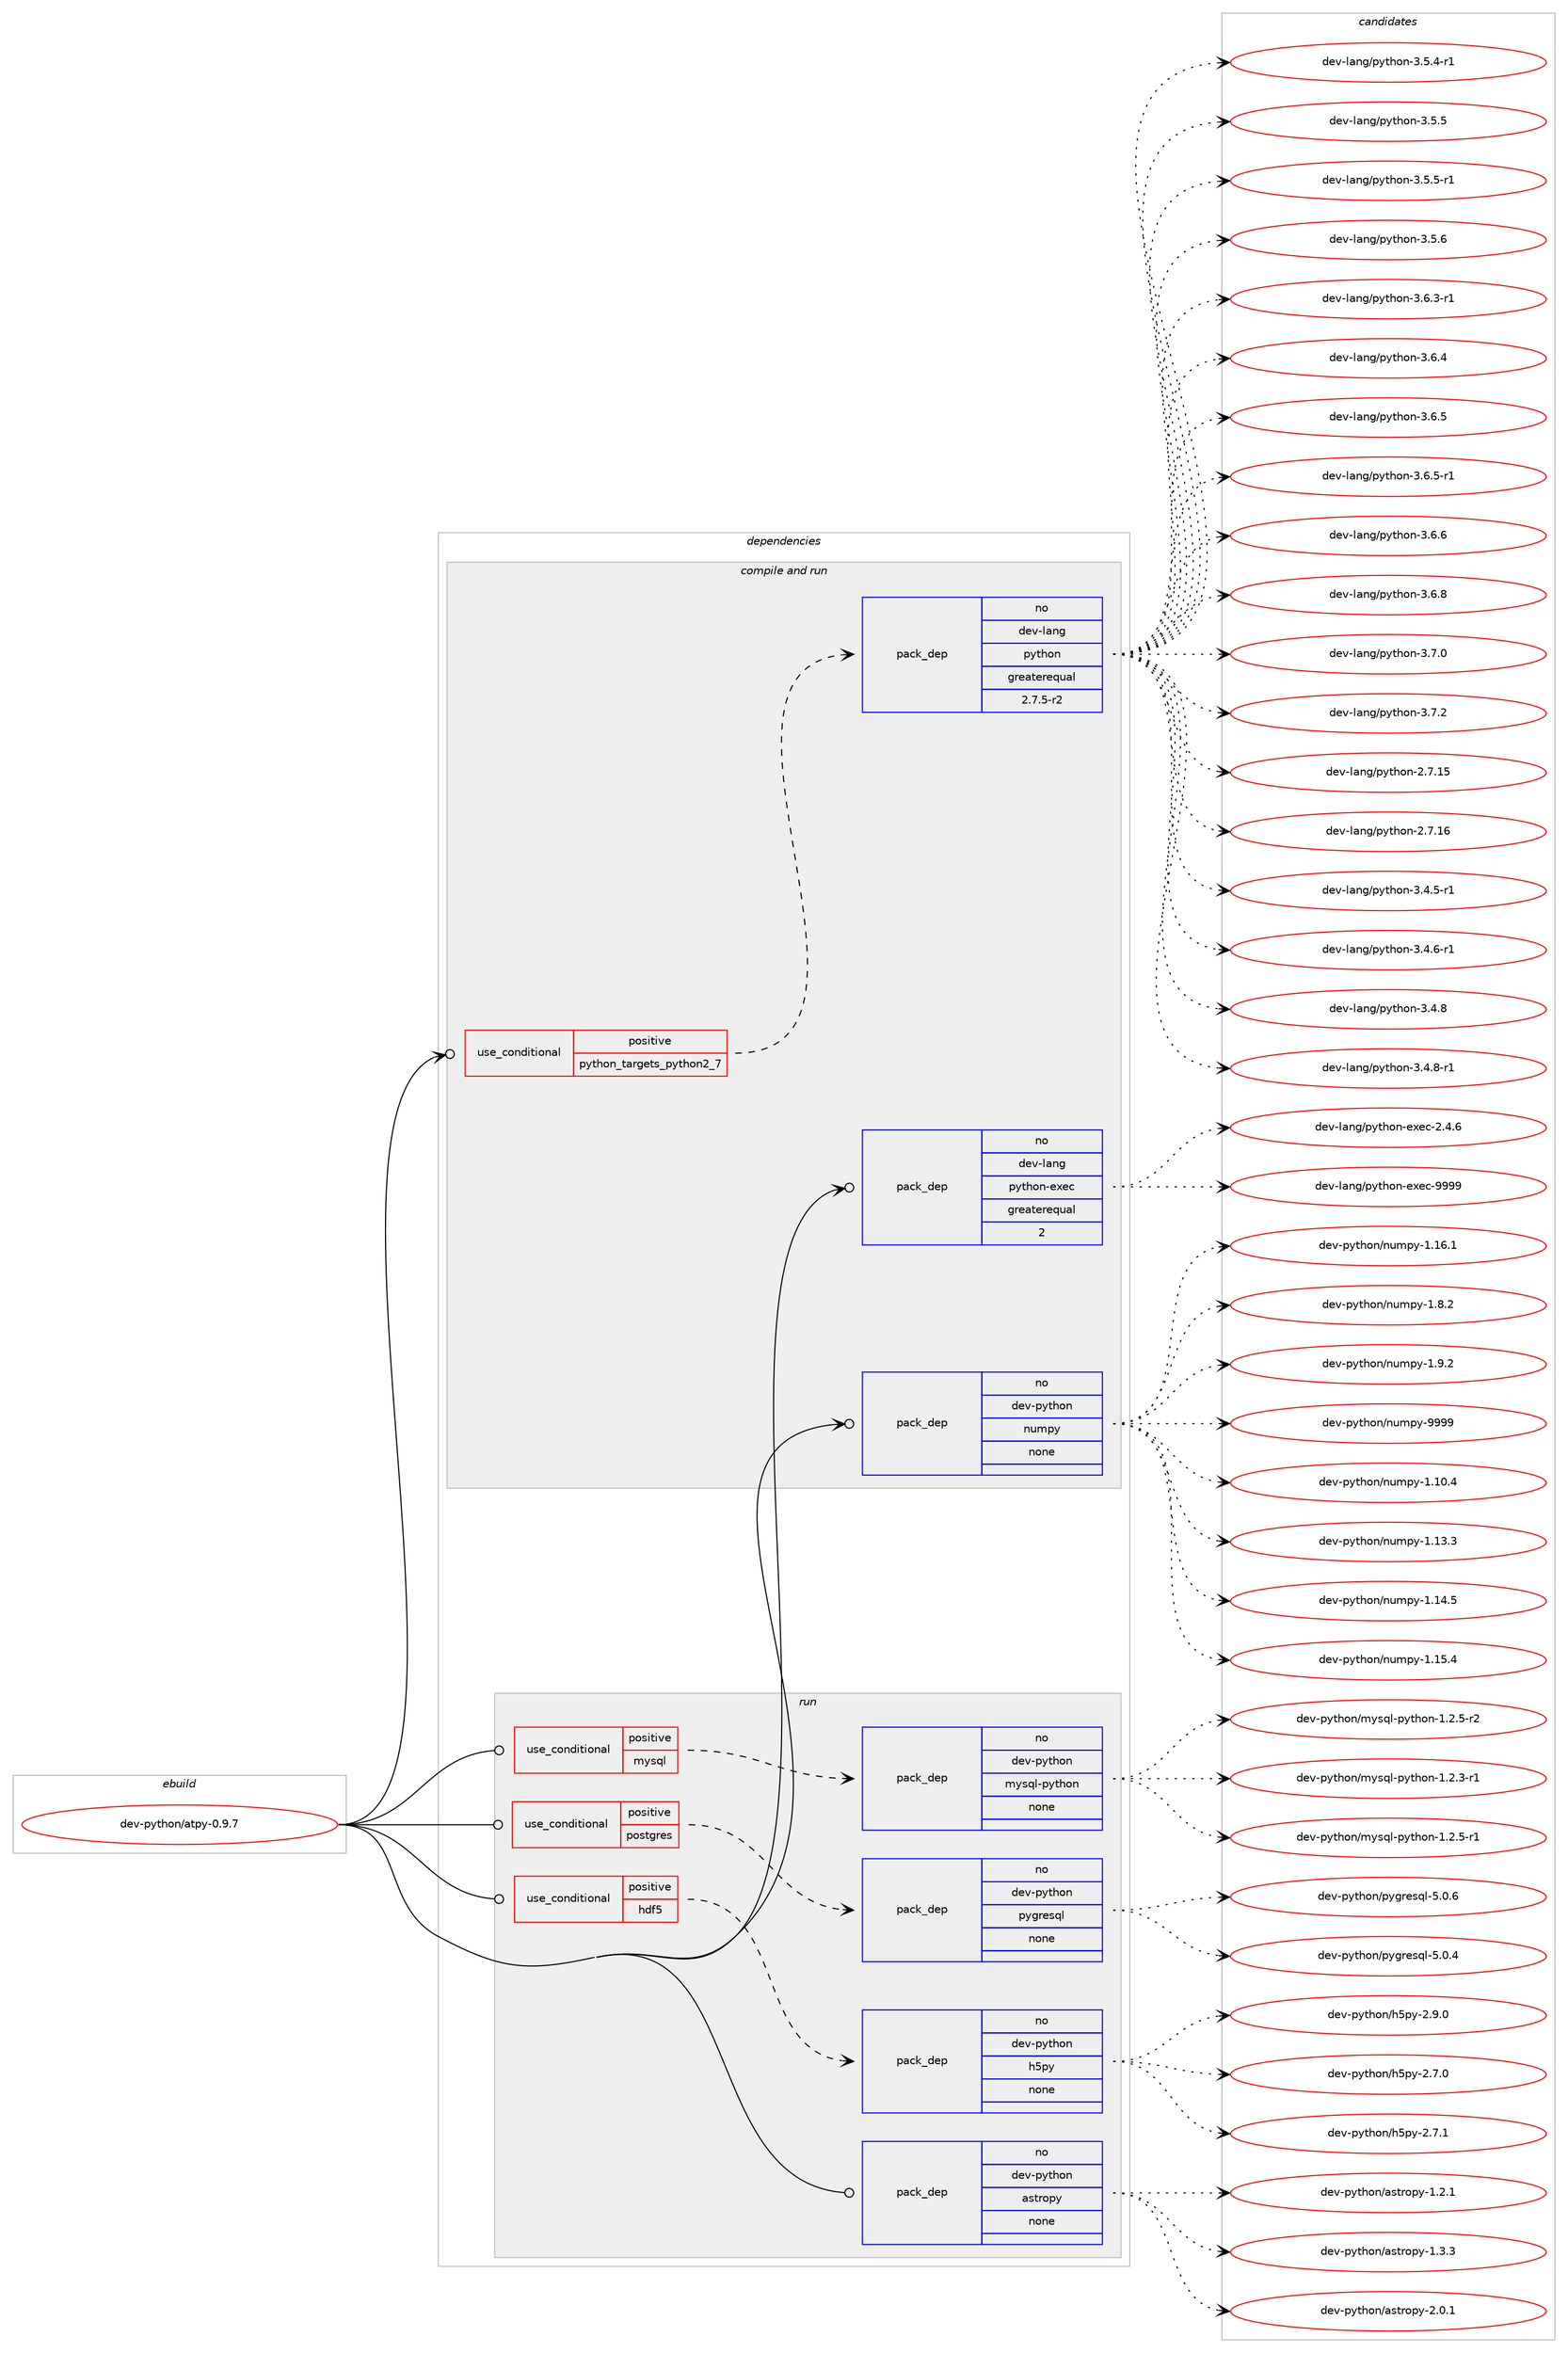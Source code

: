 digraph prolog {

# *************
# Graph options
# *************

newrank=true;
concentrate=true;
compound=true;
graph [rankdir=LR,fontname=Helvetica,fontsize=10,ranksep=1.5];#, ranksep=2.5, nodesep=0.2];
edge  [arrowhead=vee];
node  [fontname=Helvetica,fontsize=10];

# **********
# The ebuild
# **********

subgraph cluster_leftcol {
color=gray;
rank=same;
label=<<i>ebuild</i>>;
id [label="dev-python/atpy-0.9.7", color=red, width=4, href="../dev-python/atpy-0.9.7.svg"];
}

# ****************
# The dependencies
# ****************

subgraph cluster_midcol {
color=gray;
label=<<i>dependencies</i>>;
subgraph cluster_compile {
fillcolor="#eeeeee";
style=filled;
label=<<i>compile</i>>;
}
subgraph cluster_compileandrun {
fillcolor="#eeeeee";
style=filled;
label=<<i>compile and run</i>>;
subgraph cond371180 {
dependency1399522 [label=<<TABLE BORDER="0" CELLBORDER="1" CELLSPACING="0" CELLPADDING="4"><TR><TD ROWSPAN="3" CELLPADDING="10">use_conditional</TD></TR><TR><TD>positive</TD></TR><TR><TD>python_targets_python2_7</TD></TR></TABLE>>, shape=none, color=red];
subgraph pack1005117 {
dependency1399523 [label=<<TABLE BORDER="0" CELLBORDER="1" CELLSPACING="0" CELLPADDING="4" WIDTH="220"><TR><TD ROWSPAN="6" CELLPADDING="30">pack_dep</TD></TR><TR><TD WIDTH="110">no</TD></TR><TR><TD>dev-lang</TD></TR><TR><TD>python</TD></TR><TR><TD>greaterequal</TD></TR><TR><TD>2.7.5-r2</TD></TR></TABLE>>, shape=none, color=blue];
}
dependency1399522:e -> dependency1399523:w [weight=20,style="dashed",arrowhead="vee"];
}
id:e -> dependency1399522:w [weight=20,style="solid",arrowhead="odotvee"];
subgraph pack1005118 {
dependency1399524 [label=<<TABLE BORDER="0" CELLBORDER="1" CELLSPACING="0" CELLPADDING="4" WIDTH="220"><TR><TD ROWSPAN="6" CELLPADDING="30">pack_dep</TD></TR><TR><TD WIDTH="110">no</TD></TR><TR><TD>dev-lang</TD></TR><TR><TD>python-exec</TD></TR><TR><TD>greaterequal</TD></TR><TR><TD>2</TD></TR></TABLE>>, shape=none, color=blue];
}
id:e -> dependency1399524:w [weight=20,style="solid",arrowhead="odotvee"];
subgraph pack1005119 {
dependency1399525 [label=<<TABLE BORDER="0" CELLBORDER="1" CELLSPACING="0" CELLPADDING="4" WIDTH="220"><TR><TD ROWSPAN="6" CELLPADDING="30">pack_dep</TD></TR><TR><TD WIDTH="110">no</TD></TR><TR><TD>dev-python</TD></TR><TR><TD>numpy</TD></TR><TR><TD>none</TD></TR><TR><TD></TD></TR></TABLE>>, shape=none, color=blue];
}
id:e -> dependency1399525:w [weight=20,style="solid",arrowhead="odotvee"];
}
subgraph cluster_run {
fillcolor="#eeeeee";
style=filled;
label=<<i>run</i>>;
subgraph cond371181 {
dependency1399526 [label=<<TABLE BORDER="0" CELLBORDER="1" CELLSPACING="0" CELLPADDING="4"><TR><TD ROWSPAN="3" CELLPADDING="10">use_conditional</TD></TR><TR><TD>positive</TD></TR><TR><TD>hdf5</TD></TR></TABLE>>, shape=none, color=red];
subgraph pack1005120 {
dependency1399527 [label=<<TABLE BORDER="0" CELLBORDER="1" CELLSPACING="0" CELLPADDING="4" WIDTH="220"><TR><TD ROWSPAN="6" CELLPADDING="30">pack_dep</TD></TR><TR><TD WIDTH="110">no</TD></TR><TR><TD>dev-python</TD></TR><TR><TD>h5py</TD></TR><TR><TD>none</TD></TR><TR><TD></TD></TR></TABLE>>, shape=none, color=blue];
}
dependency1399526:e -> dependency1399527:w [weight=20,style="dashed",arrowhead="vee"];
}
id:e -> dependency1399526:w [weight=20,style="solid",arrowhead="odot"];
subgraph cond371182 {
dependency1399528 [label=<<TABLE BORDER="0" CELLBORDER="1" CELLSPACING="0" CELLPADDING="4"><TR><TD ROWSPAN="3" CELLPADDING="10">use_conditional</TD></TR><TR><TD>positive</TD></TR><TR><TD>mysql</TD></TR></TABLE>>, shape=none, color=red];
subgraph pack1005121 {
dependency1399529 [label=<<TABLE BORDER="0" CELLBORDER="1" CELLSPACING="0" CELLPADDING="4" WIDTH="220"><TR><TD ROWSPAN="6" CELLPADDING="30">pack_dep</TD></TR><TR><TD WIDTH="110">no</TD></TR><TR><TD>dev-python</TD></TR><TR><TD>mysql-python</TD></TR><TR><TD>none</TD></TR><TR><TD></TD></TR></TABLE>>, shape=none, color=blue];
}
dependency1399528:e -> dependency1399529:w [weight=20,style="dashed",arrowhead="vee"];
}
id:e -> dependency1399528:w [weight=20,style="solid",arrowhead="odot"];
subgraph cond371183 {
dependency1399530 [label=<<TABLE BORDER="0" CELLBORDER="1" CELLSPACING="0" CELLPADDING="4"><TR><TD ROWSPAN="3" CELLPADDING="10">use_conditional</TD></TR><TR><TD>positive</TD></TR><TR><TD>postgres</TD></TR></TABLE>>, shape=none, color=red];
subgraph pack1005122 {
dependency1399531 [label=<<TABLE BORDER="0" CELLBORDER="1" CELLSPACING="0" CELLPADDING="4" WIDTH="220"><TR><TD ROWSPAN="6" CELLPADDING="30">pack_dep</TD></TR><TR><TD WIDTH="110">no</TD></TR><TR><TD>dev-python</TD></TR><TR><TD>pygresql</TD></TR><TR><TD>none</TD></TR><TR><TD></TD></TR></TABLE>>, shape=none, color=blue];
}
dependency1399530:e -> dependency1399531:w [weight=20,style="dashed",arrowhead="vee"];
}
id:e -> dependency1399530:w [weight=20,style="solid",arrowhead="odot"];
subgraph pack1005123 {
dependency1399532 [label=<<TABLE BORDER="0" CELLBORDER="1" CELLSPACING="0" CELLPADDING="4" WIDTH="220"><TR><TD ROWSPAN="6" CELLPADDING="30">pack_dep</TD></TR><TR><TD WIDTH="110">no</TD></TR><TR><TD>dev-python</TD></TR><TR><TD>astropy</TD></TR><TR><TD>none</TD></TR><TR><TD></TD></TR></TABLE>>, shape=none, color=blue];
}
id:e -> dependency1399532:w [weight=20,style="solid",arrowhead="odot"];
}
}

# **************
# The candidates
# **************

subgraph cluster_choices {
rank=same;
color=gray;
label=<<i>candidates</i>>;

subgraph choice1005117 {
color=black;
nodesep=1;
choice10010111845108971101034711212111610411111045504655464953 [label="dev-lang/python-2.7.15", color=red, width=4,href="../dev-lang/python-2.7.15.svg"];
choice10010111845108971101034711212111610411111045504655464954 [label="dev-lang/python-2.7.16", color=red, width=4,href="../dev-lang/python-2.7.16.svg"];
choice1001011184510897110103471121211161041111104551465246534511449 [label="dev-lang/python-3.4.5-r1", color=red, width=4,href="../dev-lang/python-3.4.5-r1.svg"];
choice1001011184510897110103471121211161041111104551465246544511449 [label="dev-lang/python-3.4.6-r1", color=red, width=4,href="../dev-lang/python-3.4.6-r1.svg"];
choice100101118451089711010347112121116104111110455146524656 [label="dev-lang/python-3.4.8", color=red, width=4,href="../dev-lang/python-3.4.8.svg"];
choice1001011184510897110103471121211161041111104551465246564511449 [label="dev-lang/python-3.4.8-r1", color=red, width=4,href="../dev-lang/python-3.4.8-r1.svg"];
choice1001011184510897110103471121211161041111104551465346524511449 [label="dev-lang/python-3.5.4-r1", color=red, width=4,href="../dev-lang/python-3.5.4-r1.svg"];
choice100101118451089711010347112121116104111110455146534653 [label="dev-lang/python-3.5.5", color=red, width=4,href="../dev-lang/python-3.5.5.svg"];
choice1001011184510897110103471121211161041111104551465346534511449 [label="dev-lang/python-3.5.5-r1", color=red, width=4,href="../dev-lang/python-3.5.5-r1.svg"];
choice100101118451089711010347112121116104111110455146534654 [label="dev-lang/python-3.5.6", color=red, width=4,href="../dev-lang/python-3.5.6.svg"];
choice1001011184510897110103471121211161041111104551465446514511449 [label="dev-lang/python-3.6.3-r1", color=red, width=4,href="../dev-lang/python-3.6.3-r1.svg"];
choice100101118451089711010347112121116104111110455146544652 [label="dev-lang/python-3.6.4", color=red, width=4,href="../dev-lang/python-3.6.4.svg"];
choice100101118451089711010347112121116104111110455146544653 [label="dev-lang/python-3.6.5", color=red, width=4,href="../dev-lang/python-3.6.5.svg"];
choice1001011184510897110103471121211161041111104551465446534511449 [label="dev-lang/python-3.6.5-r1", color=red, width=4,href="../dev-lang/python-3.6.5-r1.svg"];
choice100101118451089711010347112121116104111110455146544654 [label="dev-lang/python-3.6.6", color=red, width=4,href="../dev-lang/python-3.6.6.svg"];
choice100101118451089711010347112121116104111110455146544656 [label="dev-lang/python-3.6.8", color=red, width=4,href="../dev-lang/python-3.6.8.svg"];
choice100101118451089711010347112121116104111110455146554648 [label="dev-lang/python-3.7.0", color=red, width=4,href="../dev-lang/python-3.7.0.svg"];
choice100101118451089711010347112121116104111110455146554650 [label="dev-lang/python-3.7.2", color=red, width=4,href="../dev-lang/python-3.7.2.svg"];
dependency1399523:e -> choice10010111845108971101034711212111610411111045504655464953:w [style=dotted,weight="100"];
dependency1399523:e -> choice10010111845108971101034711212111610411111045504655464954:w [style=dotted,weight="100"];
dependency1399523:e -> choice1001011184510897110103471121211161041111104551465246534511449:w [style=dotted,weight="100"];
dependency1399523:e -> choice1001011184510897110103471121211161041111104551465246544511449:w [style=dotted,weight="100"];
dependency1399523:e -> choice100101118451089711010347112121116104111110455146524656:w [style=dotted,weight="100"];
dependency1399523:e -> choice1001011184510897110103471121211161041111104551465246564511449:w [style=dotted,weight="100"];
dependency1399523:e -> choice1001011184510897110103471121211161041111104551465346524511449:w [style=dotted,weight="100"];
dependency1399523:e -> choice100101118451089711010347112121116104111110455146534653:w [style=dotted,weight="100"];
dependency1399523:e -> choice1001011184510897110103471121211161041111104551465346534511449:w [style=dotted,weight="100"];
dependency1399523:e -> choice100101118451089711010347112121116104111110455146534654:w [style=dotted,weight="100"];
dependency1399523:e -> choice1001011184510897110103471121211161041111104551465446514511449:w [style=dotted,weight="100"];
dependency1399523:e -> choice100101118451089711010347112121116104111110455146544652:w [style=dotted,weight="100"];
dependency1399523:e -> choice100101118451089711010347112121116104111110455146544653:w [style=dotted,weight="100"];
dependency1399523:e -> choice1001011184510897110103471121211161041111104551465446534511449:w [style=dotted,weight="100"];
dependency1399523:e -> choice100101118451089711010347112121116104111110455146544654:w [style=dotted,weight="100"];
dependency1399523:e -> choice100101118451089711010347112121116104111110455146544656:w [style=dotted,weight="100"];
dependency1399523:e -> choice100101118451089711010347112121116104111110455146554648:w [style=dotted,weight="100"];
dependency1399523:e -> choice100101118451089711010347112121116104111110455146554650:w [style=dotted,weight="100"];
}
subgraph choice1005118 {
color=black;
nodesep=1;
choice1001011184510897110103471121211161041111104510112010199455046524654 [label="dev-lang/python-exec-2.4.6", color=red, width=4,href="../dev-lang/python-exec-2.4.6.svg"];
choice10010111845108971101034711212111610411111045101120101994557575757 [label="dev-lang/python-exec-9999", color=red, width=4,href="../dev-lang/python-exec-9999.svg"];
dependency1399524:e -> choice1001011184510897110103471121211161041111104510112010199455046524654:w [style=dotted,weight="100"];
dependency1399524:e -> choice10010111845108971101034711212111610411111045101120101994557575757:w [style=dotted,weight="100"];
}
subgraph choice1005119 {
color=black;
nodesep=1;
choice100101118451121211161041111104711011710911212145494649484652 [label="dev-python/numpy-1.10.4", color=red, width=4,href="../dev-python/numpy-1.10.4.svg"];
choice100101118451121211161041111104711011710911212145494649514651 [label="dev-python/numpy-1.13.3", color=red, width=4,href="../dev-python/numpy-1.13.3.svg"];
choice100101118451121211161041111104711011710911212145494649524653 [label="dev-python/numpy-1.14.5", color=red, width=4,href="../dev-python/numpy-1.14.5.svg"];
choice100101118451121211161041111104711011710911212145494649534652 [label="dev-python/numpy-1.15.4", color=red, width=4,href="../dev-python/numpy-1.15.4.svg"];
choice100101118451121211161041111104711011710911212145494649544649 [label="dev-python/numpy-1.16.1", color=red, width=4,href="../dev-python/numpy-1.16.1.svg"];
choice1001011184511212111610411111047110117109112121454946564650 [label="dev-python/numpy-1.8.2", color=red, width=4,href="../dev-python/numpy-1.8.2.svg"];
choice1001011184511212111610411111047110117109112121454946574650 [label="dev-python/numpy-1.9.2", color=red, width=4,href="../dev-python/numpy-1.9.2.svg"];
choice10010111845112121116104111110471101171091121214557575757 [label="dev-python/numpy-9999", color=red, width=4,href="../dev-python/numpy-9999.svg"];
dependency1399525:e -> choice100101118451121211161041111104711011710911212145494649484652:w [style=dotted,weight="100"];
dependency1399525:e -> choice100101118451121211161041111104711011710911212145494649514651:w [style=dotted,weight="100"];
dependency1399525:e -> choice100101118451121211161041111104711011710911212145494649524653:w [style=dotted,weight="100"];
dependency1399525:e -> choice100101118451121211161041111104711011710911212145494649534652:w [style=dotted,weight="100"];
dependency1399525:e -> choice100101118451121211161041111104711011710911212145494649544649:w [style=dotted,weight="100"];
dependency1399525:e -> choice1001011184511212111610411111047110117109112121454946564650:w [style=dotted,weight="100"];
dependency1399525:e -> choice1001011184511212111610411111047110117109112121454946574650:w [style=dotted,weight="100"];
dependency1399525:e -> choice10010111845112121116104111110471101171091121214557575757:w [style=dotted,weight="100"];
}
subgraph choice1005120 {
color=black;
nodesep=1;
choice100101118451121211161041111104710453112121455046554648 [label="dev-python/h5py-2.7.0", color=red, width=4,href="../dev-python/h5py-2.7.0.svg"];
choice100101118451121211161041111104710453112121455046554649 [label="dev-python/h5py-2.7.1", color=red, width=4,href="../dev-python/h5py-2.7.1.svg"];
choice100101118451121211161041111104710453112121455046574648 [label="dev-python/h5py-2.9.0", color=red, width=4,href="../dev-python/h5py-2.9.0.svg"];
dependency1399527:e -> choice100101118451121211161041111104710453112121455046554648:w [style=dotted,weight="100"];
dependency1399527:e -> choice100101118451121211161041111104710453112121455046554649:w [style=dotted,weight="100"];
dependency1399527:e -> choice100101118451121211161041111104710453112121455046574648:w [style=dotted,weight="100"];
}
subgraph choice1005121 {
color=black;
nodesep=1;
choice1001011184511212111610411111047109121115113108451121211161041111104549465046514511449 [label="dev-python/mysql-python-1.2.3-r1", color=red, width=4,href="../dev-python/mysql-python-1.2.3-r1.svg"];
choice1001011184511212111610411111047109121115113108451121211161041111104549465046534511449 [label="dev-python/mysql-python-1.2.5-r1", color=red, width=4,href="../dev-python/mysql-python-1.2.5-r1.svg"];
choice1001011184511212111610411111047109121115113108451121211161041111104549465046534511450 [label="dev-python/mysql-python-1.2.5-r2", color=red, width=4,href="../dev-python/mysql-python-1.2.5-r2.svg"];
dependency1399529:e -> choice1001011184511212111610411111047109121115113108451121211161041111104549465046514511449:w [style=dotted,weight="100"];
dependency1399529:e -> choice1001011184511212111610411111047109121115113108451121211161041111104549465046534511449:w [style=dotted,weight="100"];
dependency1399529:e -> choice1001011184511212111610411111047109121115113108451121211161041111104549465046534511450:w [style=dotted,weight="100"];
}
subgraph choice1005122 {
color=black;
nodesep=1;
choice1001011184511212111610411111047112121103114101115113108455346484652 [label="dev-python/pygresql-5.0.4", color=red, width=4,href="../dev-python/pygresql-5.0.4.svg"];
choice1001011184511212111610411111047112121103114101115113108455346484654 [label="dev-python/pygresql-5.0.6", color=red, width=4,href="../dev-python/pygresql-5.0.6.svg"];
dependency1399531:e -> choice1001011184511212111610411111047112121103114101115113108455346484652:w [style=dotted,weight="100"];
dependency1399531:e -> choice1001011184511212111610411111047112121103114101115113108455346484654:w [style=dotted,weight="100"];
}
subgraph choice1005123 {
color=black;
nodesep=1;
choice100101118451121211161041111104797115116114111112121454946504649 [label="dev-python/astropy-1.2.1", color=red, width=4,href="../dev-python/astropy-1.2.1.svg"];
choice100101118451121211161041111104797115116114111112121454946514651 [label="dev-python/astropy-1.3.3", color=red, width=4,href="../dev-python/astropy-1.3.3.svg"];
choice100101118451121211161041111104797115116114111112121455046484649 [label="dev-python/astropy-2.0.1", color=red, width=4,href="../dev-python/astropy-2.0.1.svg"];
dependency1399532:e -> choice100101118451121211161041111104797115116114111112121454946504649:w [style=dotted,weight="100"];
dependency1399532:e -> choice100101118451121211161041111104797115116114111112121454946514651:w [style=dotted,weight="100"];
dependency1399532:e -> choice100101118451121211161041111104797115116114111112121455046484649:w [style=dotted,weight="100"];
}
}

}
